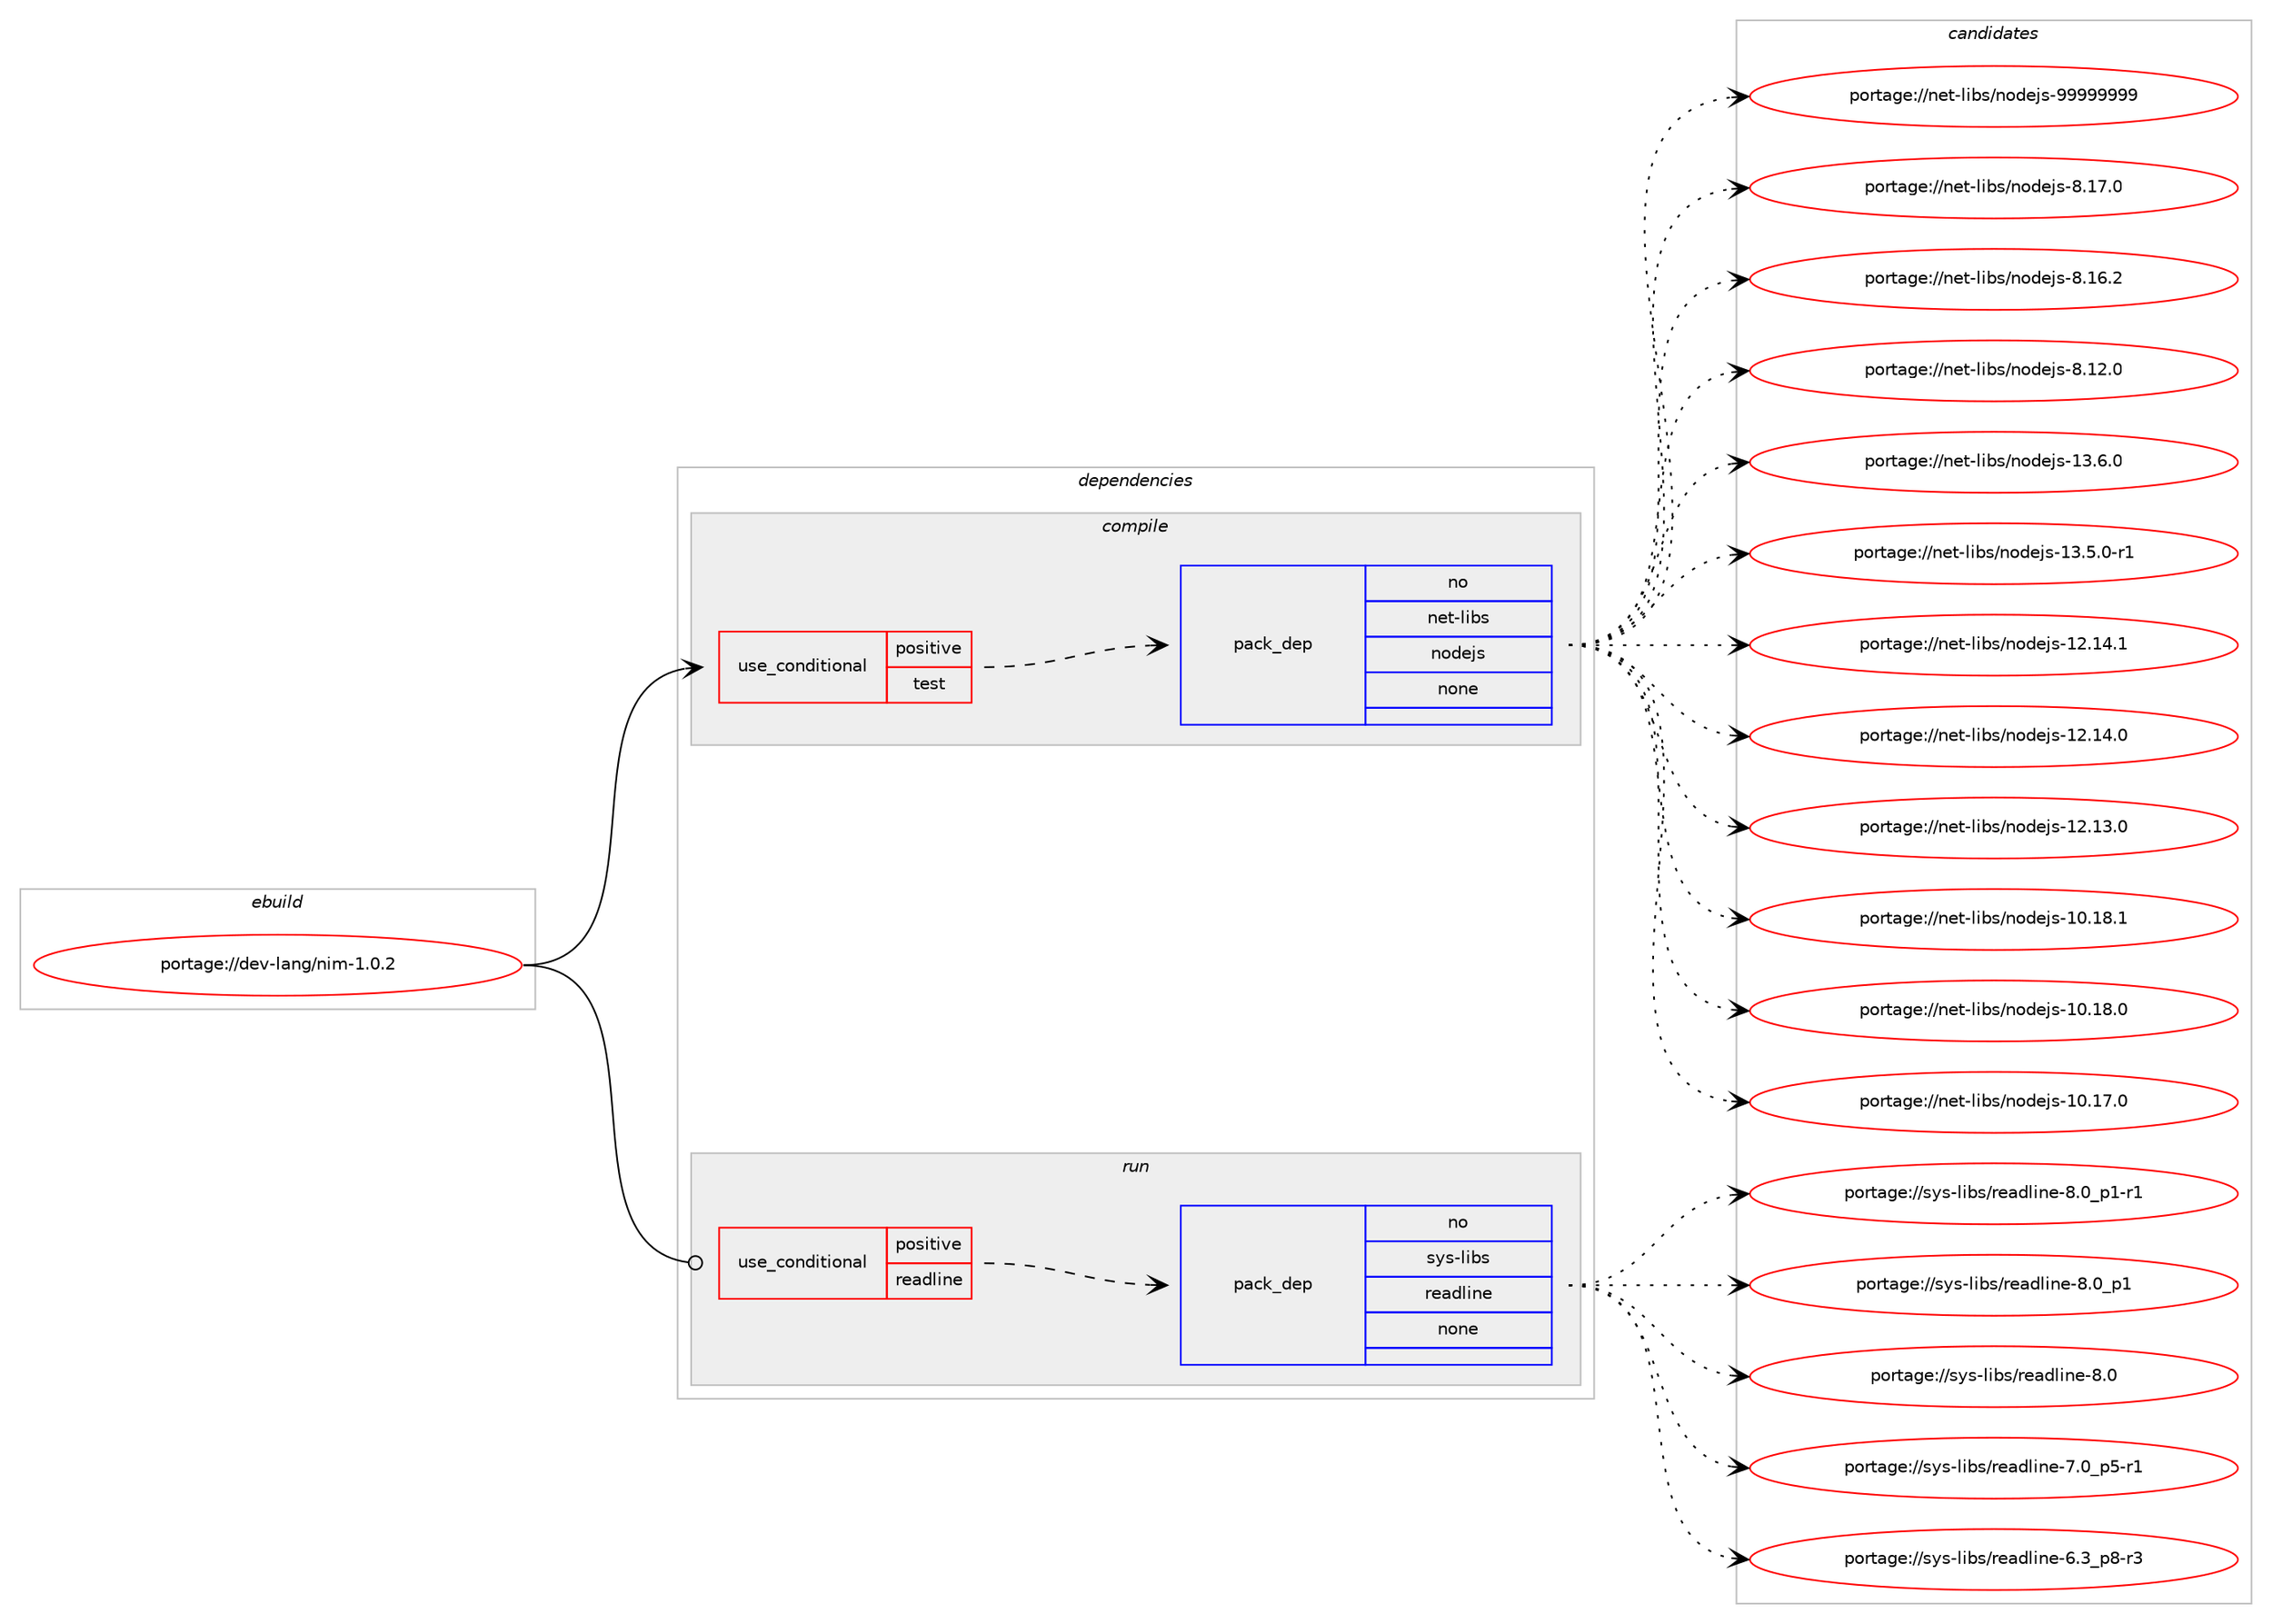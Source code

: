 digraph prolog {

# *************
# Graph options
# *************

newrank=true;
concentrate=true;
compound=true;
graph [rankdir=LR,fontname=Helvetica,fontsize=10,ranksep=1.5];#, ranksep=2.5, nodesep=0.2];
edge  [arrowhead=vee];
node  [fontname=Helvetica,fontsize=10];

# **********
# The ebuild
# **********

subgraph cluster_leftcol {
color=gray;
rank=same;
label=<<i>ebuild</i>>;
id [label="portage://dev-lang/nim-1.0.2", color=red, width=4, href="../dev-lang/nim-1.0.2.svg"];
}

# ****************
# The dependencies
# ****************

subgraph cluster_midcol {
color=gray;
label=<<i>dependencies</i>>;
subgraph cluster_compile {
fillcolor="#eeeeee";
style=filled;
label=<<i>compile</i>>;
subgraph cond128317 {
dependency522255 [label=<<TABLE BORDER="0" CELLBORDER="1" CELLSPACING="0" CELLPADDING="4"><TR><TD ROWSPAN="3" CELLPADDING="10">use_conditional</TD></TR><TR><TD>positive</TD></TR><TR><TD>test</TD></TR></TABLE>>, shape=none, color=red];
subgraph pack388394 {
dependency522256 [label=<<TABLE BORDER="0" CELLBORDER="1" CELLSPACING="0" CELLPADDING="4" WIDTH="220"><TR><TD ROWSPAN="6" CELLPADDING="30">pack_dep</TD></TR><TR><TD WIDTH="110">no</TD></TR><TR><TD>net-libs</TD></TR><TR><TD>nodejs</TD></TR><TR><TD>none</TD></TR><TR><TD></TD></TR></TABLE>>, shape=none, color=blue];
}
dependency522255:e -> dependency522256:w [weight=20,style="dashed",arrowhead="vee"];
}
id:e -> dependency522255:w [weight=20,style="solid",arrowhead="vee"];
}
subgraph cluster_compileandrun {
fillcolor="#eeeeee";
style=filled;
label=<<i>compile and run</i>>;
}
subgraph cluster_run {
fillcolor="#eeeeee";
style=filled;
label=<<i>run</i>>;
subgraph cond128318 {
dependency522257 [label=<<TABLE BORDER="0" CELLBORDER="1" CELLSPACING="0" CELLPADDING="4"><TR><TD ROWSPAN="3" CELLPADDING="10">use_conditional</TD></TR><TR><TD>positive</TD></TR><TR><TD>readline</TD></TR></TABLE>>, shape=none, color=red];
subgraph pack388395 {
dependency522258 [label=<<TABLE BORDER="0" CELLBORDER="1" CELLSPACING="0" CELLPADDING="4" WIDTH="220"><TR><TD ROWSPAN="6" CELLPADDING="30">pack_dep</TD></TR><TR><TD WIDTH="110">no</TD></TR><TR><TD>sys-libs</TD></TR><TR><TD>readline</TD></TR><TR><TD>none</TD></TR><TR><TD></TD></TR></TABLE>>, shape=none, color=blue];
}
dependency522257:e -> dependency522258:w [weight=20,style="dashed",arrowhead="vee"];
}
id:e -> dependency522257:w [weight=20,style="solid",arrowhead="odot"];
}
}

# **************
# The candidates
# **************

subgraph cluster_choices {
rank=same;
color=gray;
label=<<i>candidates</i>>;

subgraph choice388394 {
color=black;
nodesep=1;
choice110101116451081059811547110111100101106115455757575757575757 [label="portage://net-libs/nodejs-99999999", color=red, width=4,href="../net-libs/nodejs-99999999.svg"];
choice11010111645108105981154711011110010110611545564649554648 [label="portage://net-libs/nodejs-8.17.0", color=red, width=4,href="../net-libs/nodejs-8.17.0.svg"];
choice11010111645108105981154711011110010110611545564649544650 [label="portage://net-libs/nodejs-8.16.2", color=red, width=4,href="../net-libs/nodejs-8.16.2.svg"];
choice11010111645108105981154711011110010110611545564649504648 [label="portage://net-libs/nodejs-8.12.0", color=red, width=4,href="../net-libs/nodejs-8.12.0.svg"];
choice11010111645108105981154711011110010110611545495146544648 [label="portage://net-libs/nodejs-13.6.0", color=red, width=4,href="../net-libs/nodejs-13.6.0.svg"];
choice110101116451081059811547110111100101106115454951465346484511449 [label="portage://net-libs/nodejs-13.5.0-r1", color=red, width=4,href="../net-libs/nodejs-13.5.0-r1.svg"];
choice1101011164510810598115471101111001011061154549504649524649 [label="portage://net-libs/nodejs-12.14.1", color=red, width=4,href="../net-libs/nodejs-12.14.1.svg"];
choice1101011164510810598115471101111001011061154549504649524648 [label="portage://net-libs/nodejs-12.14.0", color=red, width=4,href="../net-libs/nodejs-12.14.0.svg"];
choice1101011164510810598115471101111001011061154549504649514648 [label="portage://net-libs/nodejs-12.13.0", color=red, width=4,href="../net-libs/nodejs-12.13.0.svg"];
choice1101011164510810598115471101111001011061154549484649564649 [label="portage://net-libs/nodejs-10.18.1", color=red, width=4,href="../net-libs/nodejs-10.18.1.svg"];
choice1101011164510810598115471101111001011061154549484649564648 [label="portage://net-libs/nodejs-10.18.0", color=red, width=4,href="../net-libs/nodejs-10.18.0.svg"];
choice1101011164510810598115471101111001011061154549484649554648 [label="portage://net-libs/nodejs-10.17.0", color=red, width=4,href="../net-libs/nodejs-10.17.0.svg"];
dependency522256:e -> choice110101116451081059811547110111100101106115455757575757575757:w [style=dotted,weight="100"];
dependency522256:e -> choice11010111645108105981154711011110010110611545564649554648:w [style=dotted,weight="100"];
dependency522256:e -> choice11010111645108105981154711011110010110611545564649544650:w [style=dotted,weight="100"];
dependency522256:e -> choice11010111645108105981154711011110010110611545564649504648:w [style=dotted,weight="100"];
dependency522256:e -> choice11010111645108105981154711011110010110611545495146544648:w [style=dotted,weight="100"];
dependency522256:e -> choice110101116451081059811547110111100101106115454951465346484511449:w [style=dotted,weight="100"];
dependency522256:e -> choice1101011164510810598115471101111001011061154549504649524649:w [style=dotted,weight="100"];
dependency522256:e -> choice1101011164510810598115471101111001011061154549504649524648:w [style=dotted,weight="100"];
dependency522256:e -> choice1101011164510810598115471101111001011061154549504649514648:w [style=dotted,weight="100"];
dependency522256:e -> choice1101011164510810598115471101111001011061154549484649564649:w [style=dotted,weight="100"];
dependency522256:e -> choice1101011164510810598115471101111001011061154549484649564648:w [style=dotted,weight="100"];
dependency522256:e -> choice1101011164510810598115471101111001011061154549484649554648:w [style=dotted,weight="100"];
}
subgraph choice388395 {
color=black;
nodesep=1;
choice115121115451081059811547114101971001081051101014556464895112494511449 [label="portage://sys-libs/readline-8.0_p1-r1", color=red, width=4,href="../sys-libs/readline-8.0_p1-r1.svg"];
choice11512111545108105981154711410197100108105110101455646489511249 [label="portage://sys-libs/readline-8.0_p1", color=red, width=4,href="../sys-libs/readline-8.0_p1.svg"];
choice1151211154510810598115471141019710010810511010145564648 [label="portage://sys-libs/readline-8.0", color=red, width=4,href="../sys-libs/readline-8.0.svg"];
choice115121115451081059811547114101971001081051101014555464895112534511449 [label="portage://sys-libs/readline-7.0_p5-r1", color=red, width=4,href="../sys-libs/readline-7.0_p5-r1.svg"];
choice115121115451081059811547114101971001081051101014554465195112564511451 [label="portage://sys-libs/readline-6.3_p8-r3", color=red, width=4,href="../sys-libs/readline-6.3_p8-r3.svg"];
dependency522258:e -> choice115121115451081059811547114101971001081051101014556464895112494511449:w [style=dotted,weight="100"];
dependency522258:e -> choice11512111545108105981154711410197100108105110101455646489511249:w [style=dotted,weight="100"];
dependency522258:e -> choice1151211154510810598115471141019710010810511010145564648:w [style=dotted,weight="100"];
dependency522258:e -> choice115121115451081059811547114101971001081051101014555464895112534511449:w [style=dotted,weight="100"];
dependency522258:e -> choice115121115451081059811547114101971001081051101014554465195112564511451:w [style=dotted,weight="100"];
}
}

}
